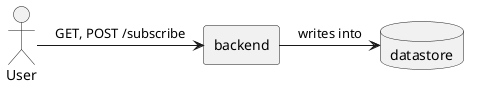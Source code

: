 @startuml

actor User

rectangle backend
database datastore

User -right-> backend: GET, POST /subscribe
backend -right-> datastore: writes into

@enduml